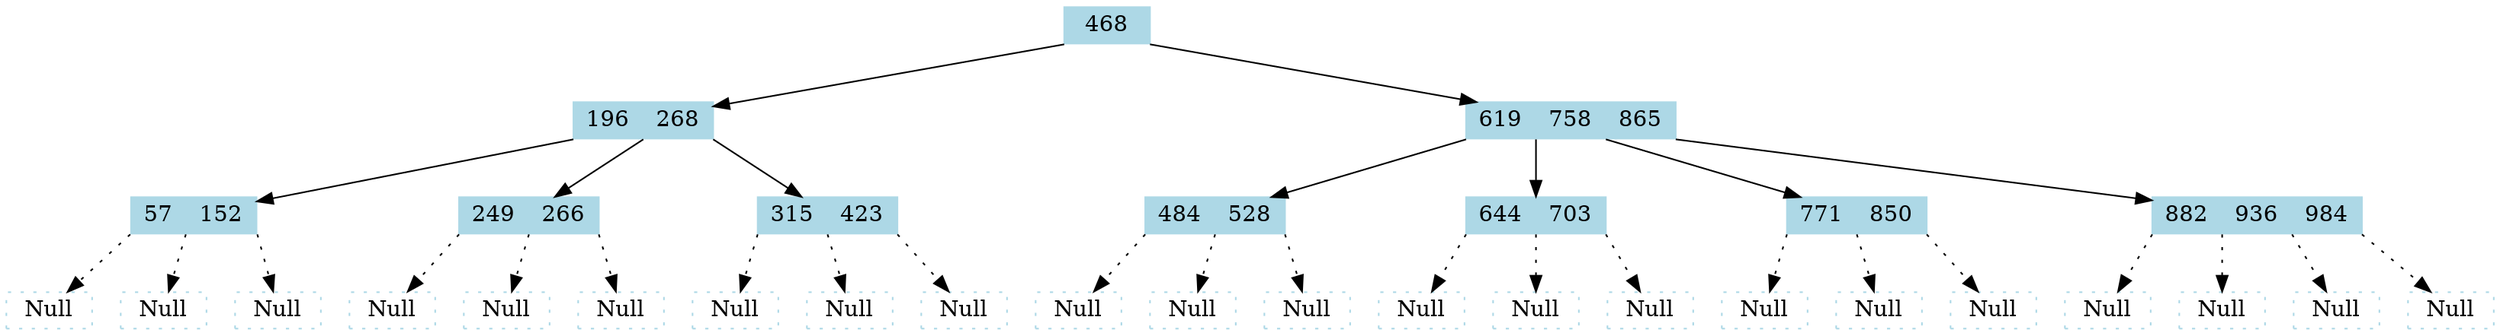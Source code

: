 
//
digraph {
 splines=false;
 node [shape = record,height=.1,style=filled,color=lightblue;];

 node0x100704be0 [label = " <node468> 468"]
 node0x100704be0:<node468>:sw -> node0x10050c1f0
 node0x10050c1f0 [label = " <node196> 196| <node268> 268"]
 node0x10050c1f0:<node196>:sw -> node0x10050c180
 node0x10050c180 [label = " <node57> 57| <node152> 152"]
 Null0x10050c1800 [label="Null"][style = dotted]
 node0x10050c180:<node57>:sw -> Null0x10050c1800[style = dotted]
 Null0x10050c1801 [label="Null"][style = dotted]
 node0x10050c180:<node57>:se -> Null0x10050c1801[style = dotted]
 Null0x10050c1802 [label="Null"][style = dotted]
 node0x10050c180:<node152>:se -> Null0x10050c1802[style = dotted]
 node0x10050c1f0:<node196>:se -> node0x100508570
 node0x100508570 [label = " <node249> 249| <node266> 266"]
 Null0x1005085700 [label="Null"][style = dotted]
 node0x100508570:<node249>:sw -> Null0x1005085700[style = dotted]
 Null0x1005085701 [label="Null"][style = dotted]
 node0x100508570:<node249>:se -> Null0x1005085701[style = dotted]
 Null0x1005085702 [label="Null"][style = dotted]
 node0x100508570:<node266>:se -> Null0x1005085702[style = dotted]
 node0x10050c1f0:<node268>:se -> node0x10050c600
 node0x10050c600 [label = " <node315> 315| <node423> 423"]
 Null0x10050c6000 [label="Null"][style = dotted]
 node0x10050c600:<node315>:sw -> Null0x10050c6000[style = dotted]
 Null0x10050c6001 [label="Null"][style = dotted]
 node0x10050c600:<node315>:se -> Null0x10050c6001[style = dotted]
 Null0x10050c6002 [label="Null"][style = dotted]
 node0x10050c600:<node423>:se -> Null0x10050c6002[style = dotted]
 node0x100704be0:<node468>:se -> node0x100704b90
 node0x100704b90 [label = " <node619> 619| <node758> 758| <node865> 865"]
 node0x100704b90:<node619>:sw -> node0x10050c690
 node0x10050c690 [label = " <node484> 484| <node528> 528"]
 Null0x10050c6900 [label="Null"][style = dotted]
 node0x10050c690:<node484>:sw -> Null0x10050c6900[style = dotted]
 Null0x10050c6901 [label="Null"][style = dotted]
 node0x10050c690:<node484>:se -> Null0x10050c6901[style = dotted]
 Null0x10050c6902 [label="Null"][style = dotted]
 node0x10050c690:<node528>:se -> Null0x10050c6902[style = dotted]
 node0x100704b90:<node619>:se -> node0x100704a50
 node0x100704a50 [label = " <node644> 644| <node703> 703"]
 Null0x100704a500 [label="Null"][style = dotted]
 node0x100704a50:<node644>:sw -> Null0x100704a500[style = dotted]
 Null0x100704a501 [label="Null"][style = dotted]
 node0x100704a50:<node644>:se -> Null0x100704a501[style = dotted]
 Null0x100704a502 [label="Null"][style = dotted]
 node0x100704a50:<node703>:se -> Null0x100704a502[style = dotted]
 node0x100704b90:<node758>:se -> node0x100704b20
 node0x100704b20 [label = " <node771> 771| <node850> 850"]
 Null0x100704b200 [label="Null"][style = dotted]
 node0x100704b20:<node771>:sw -> Null0x100704b200[style = dotted]
 Null0x100704b201 [label="Null"][style = dotted]
 node0x100704b20:<node771>:se -> Null0x100704b201[style = dotted]
 Null0x100704b202 [label="Null"][style = dotted]
 node0x100704b20:<node850>:se -> Null0x100704b202[style = dotted]
 node0x100704b90:<node865>:se -> node0x100704c70
 node0x100704c70 [label = " <node882> 882| <node936> 936| <node984> 984"]
 Null0x100704c700 [label="Null"][style = dotted]
 node0x100704c70:<node882>:sw -> Null0x100704c700[style = dotted]
 Null0x100704c701 [label="Null"][style = dotted]
 node0x100704c70:<node882>:se -> Null0x100704c701[style = dotted]
 Null0x100704c702 [label="Null"][style = dotted]
 node0x100704c70:<node936>:se -> Null0x100704c702[style = dotted]
 Null0x100704c703 [label="Null"][style = dotted]
 node0x100704c70:<node984>:se -> Null0x100704c703[style = dotted]
}
